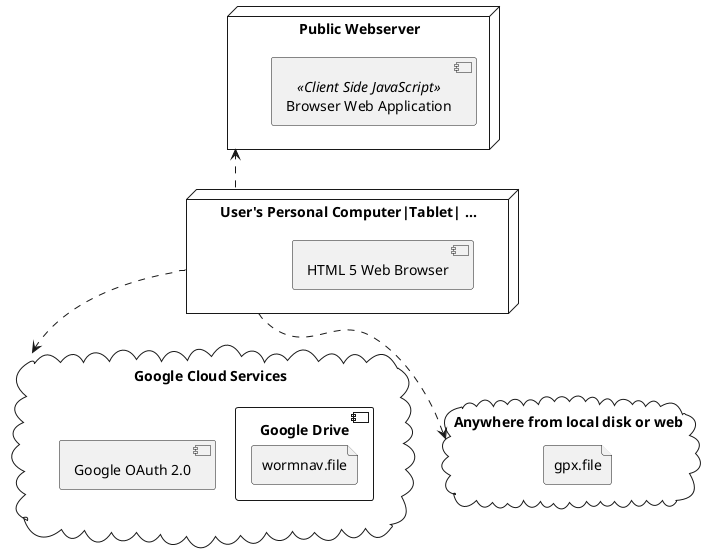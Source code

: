 @startuml

node "User's Personal Computer|Tablet| ..." as UserPC {
    component "HTML 5 Web Browser"
}

node "Public Webserver" as WebServer{
 component "Browser Web Application" as BrowserApp<<Client Side JavaScript>>
}

cloud "Google Cloud Services" as Google {
 component "Google OAuth 2.0" as OAuth
 component "Google Drive" as Drive {
  file wormnav.file
 }
}

cloud "Anywhere from local disk or web" as anywhere {
    file gpx.file
}


UserPC .up.> WebServer
UserPC .down.> Google
UserPC .down.> anywhere

@enduml